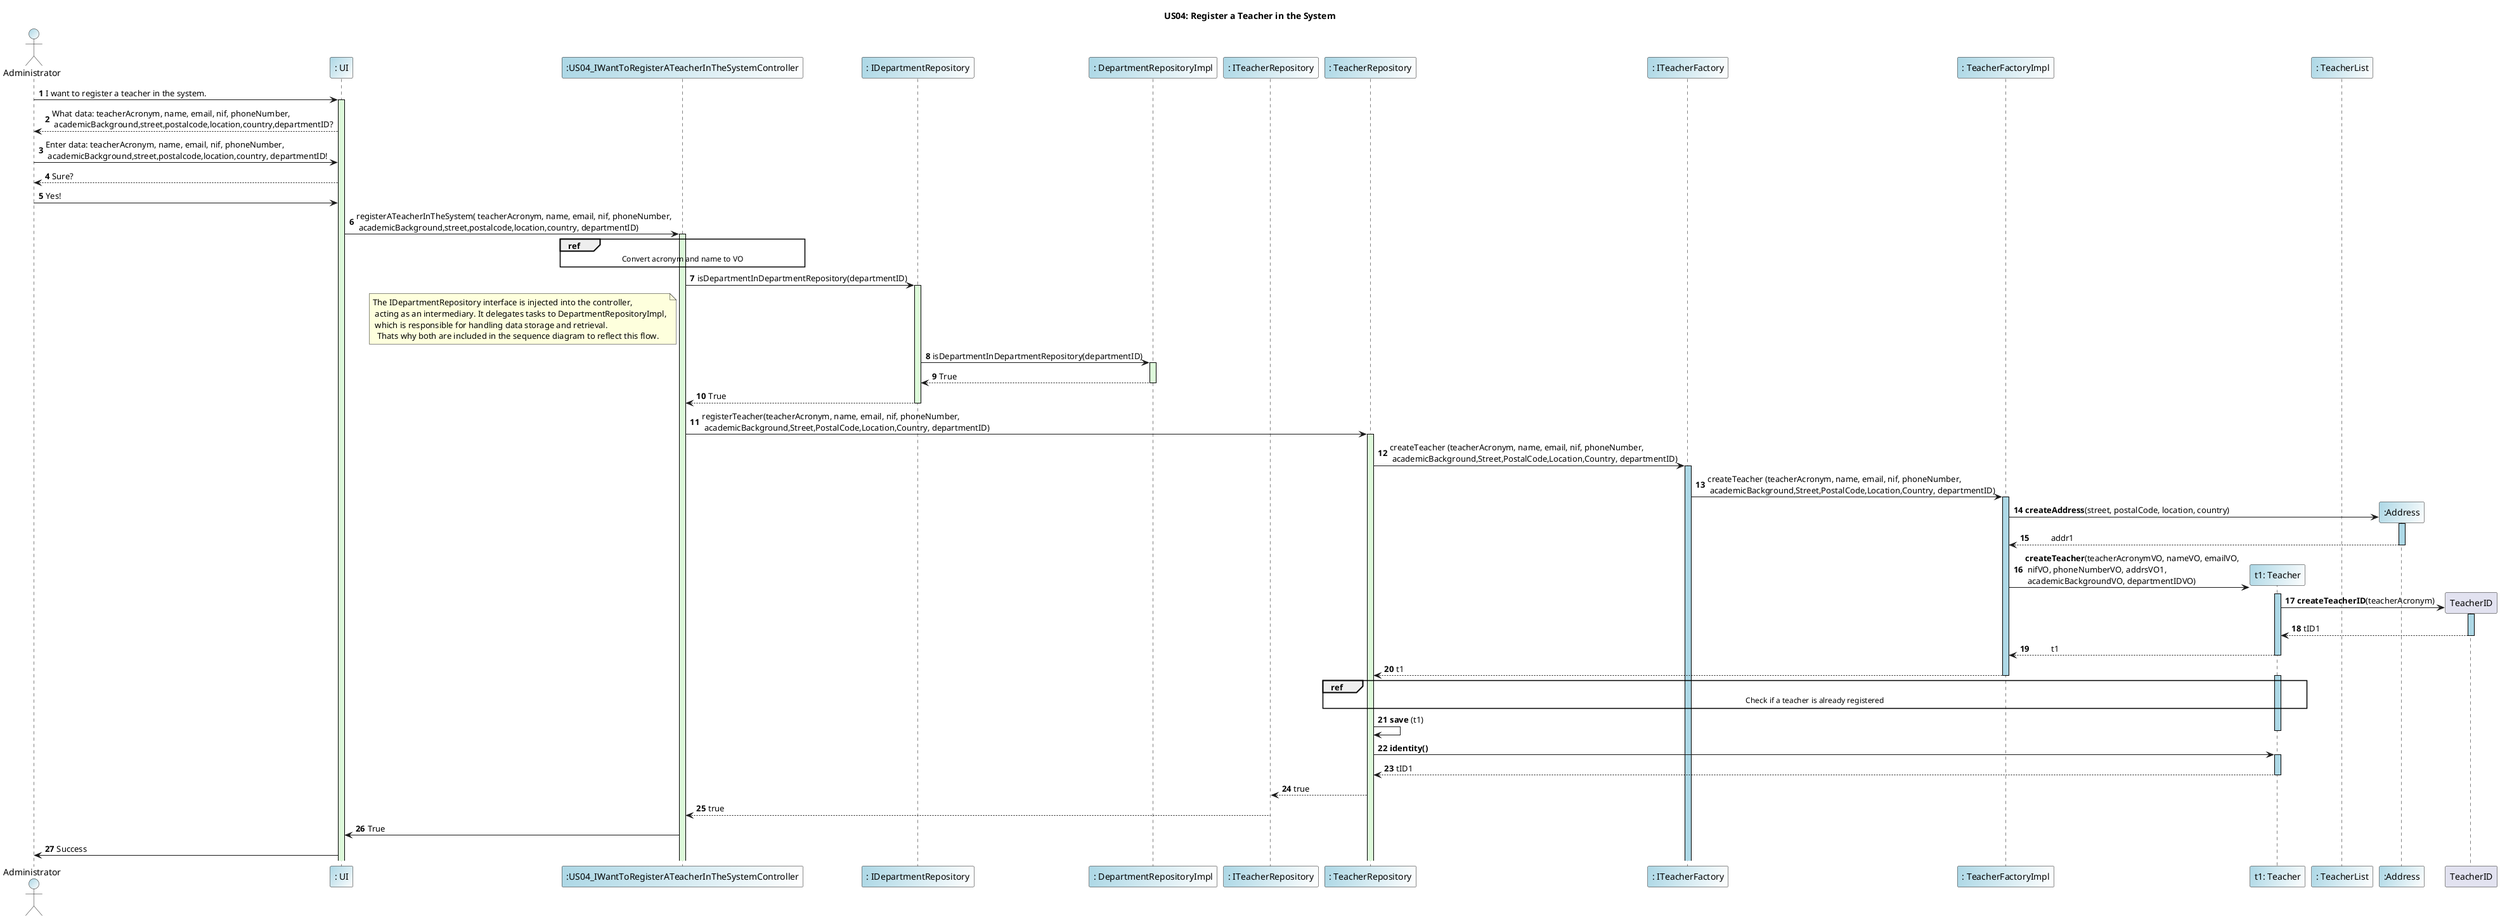 @startuml
autonumber
skinparam sequence {
   LifelineBorderColor black
   LifelineBackgroundColor LightBlue
 }
title US04: Register a Teacher in the System
actor Administrator #LightBlue/White
participant ": UI" as UI #LightBlue/White
participant ":US04_IWantToRegisterATeacherInTheSystemController" as Controller #LightBlue/White
participant ": IDepartmentRepository" as IDepartmentRepository #LightBlue/White
participant ": DepartmentRepositoryImpl" as DepartmentRepositoryImpl #LightBlue/White
participant ": ITeacherRepository" as ITeacherRepository #LightBlue/White
participant ": TeacherRepository" as TeacherRepository #LightBlue/White
participant ": ITeacherFactory" as ITeacherFactory #LightBlue/White
participant ": TeacherFactoryImpl" as TeacherFactoryImpl #LightBlue/White
participant "t1: Teacher" as Teacher #LightBlue/White
participant ": TeacherList" as TeacherI #LightBlue/White
participant ":Address" as Address #LightBlue/white
Administrator -> UI : I want to register a teacher in the system.
activate UI #ddfada

UI --> Administrator: What data: teacherAcronym, name, email, nif, phoneNumber,\n academicBackground,street,postalcode,location,country,departmentID?
Administrator -> UI: Enter data: teacherAcronym, name, email, nif, phoneNumber,\n academicBackground,street,postalcode,location,country, departmentID!
UI --> Administrator : Sure?
Administrator -> UI: Yes!
UI -> Controller : registerATeacherInTheSystem( teacherAcronym, name, email, nif, phoneNumber,\n academicBackground,street,postalcode,location,country, departmentID)
activate Controller #ddfada
ref over Controller
    Convert acronym and name to VO
end ref
Controller -> IDepartmentRepository : isDepartmentInDepartmentRepository(departmentID)

note left of Controller
The IDepartmentRepository interface is injected into the controller,
 acting as an intermediary. It delegates tasks to DepartmentRepositoryImpl,
 which is responsible for handling data storage and retrieval.
  Thats why both are included in the sequence diagram to reflect this flow.
end note
activate IDepartmentRepository  #ddfada
IDepartmentRepository -> DepartmentRepositoryImpl : isDepartmentInDepartmentRepository(departmentID)
activate DepartmentRepositoryImpl  #ddfada
DepartmentRepositoryImpl -->IDepartmentRepository : True
deactivate DepartmentRepositoryImpl
IDepartmentRepository -->Controller : True
deactivate IDepartmentRepository
Controller -> TeacherRepository: registerTeacher(teacherAcronym, name, email, nif, phoneNumber,\n academicBackground,Street,PostalCode,Location,Country, departmentID)
activate TeacherRepository #ddfada
TeacherRepository -> ITeacherFactory: createTeacher (teacherAcronym, name, email, nif, phoneNumber,\n academicBackground,Street,PostalCode,Location,Country, departmentID)
activate ITeacherFactory
ITeacherFactory -> TeacherFactoryImpl: createTeacher (teacherAcronym, name, email, nif, phoneNumber,\n academicBackground,Street,PostalCode,Location,Country, departmentID)
activate TeacherFactoryImpl

TeacherFactoryImpl -> Address **: **createAddress**(street, postalCode, location, country)
activate Address
Address --> TeacherFactoryImpl:\t addr1
deactivate Address

TeacherFactoryImpl -> Teacher **: **createTeacher**(teacherAcronymVO, nameVO, emailVO,\n nifVO, phoneNumberVO, addrsVO1,\n academicBackgroundVO, departmentIDVO)
activate Teacher

Teacher -> TeacherID **: **createTeacherID**(teacherAcronym)
activate TeacherID

TeacherID --> Teacher: tID1
deactivate TeacherID
Teacher --> TeacherFactoryImpl: \t t1
deactivate Teacher

TeacherFactoryImpl --> TeacherRepository: t1
deactivate TeacherFactoryImpl

activate Teacher
ref over TeacherRepository, Teacher
    Check if a teacher is already registered
end ref

TeacherRepository -> TeacherRepository: **save** (t1)
deactivate Teacher

TeacherRepository -> Teacher: **identity()**
activate Teacher
Teacher --> TeacherRepository: tID1
deactivate Teacher
TeacherRepository --> ITeacherRepository: true
ITeacherRepository --> Controller : true
Controller -> UI: True
UI -> Administrator : Success

@enduml
